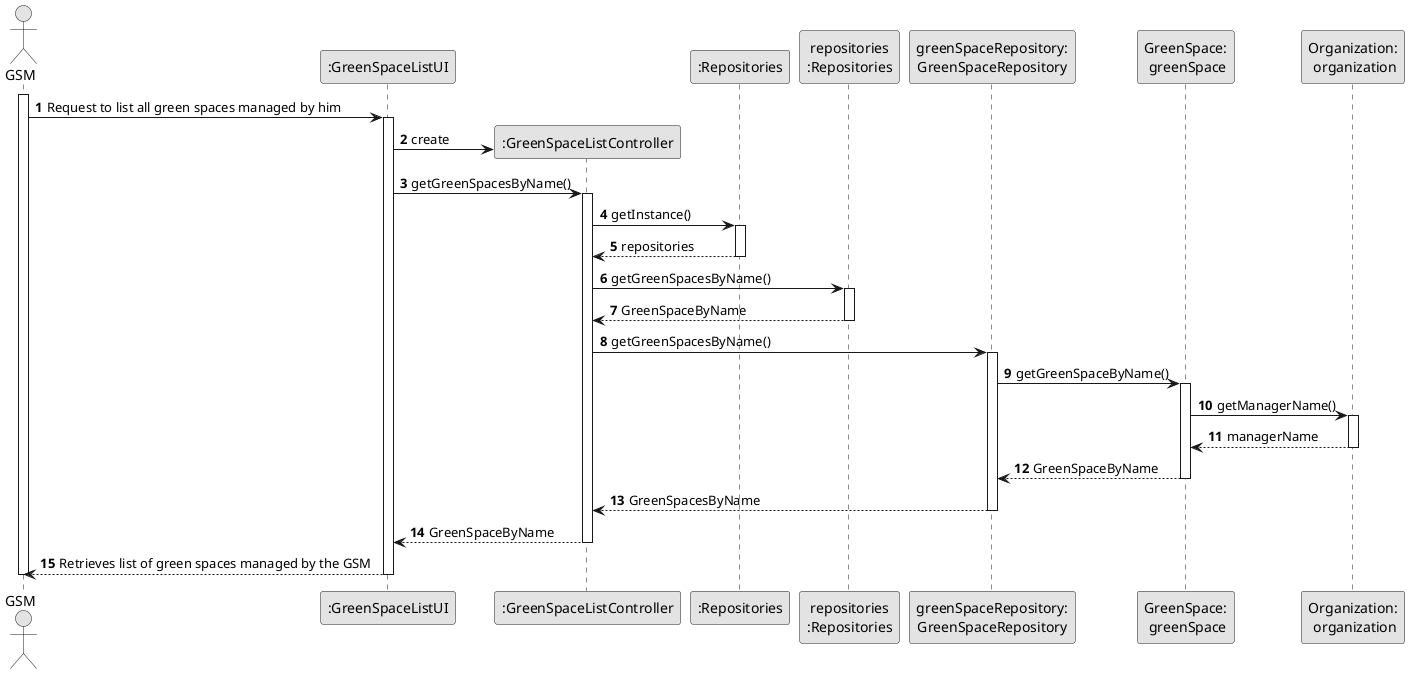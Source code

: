 @startuml
skinparam monochrome true
skinparam packageStyle rectangle
skinparam shadowing false

autonumber

'hide footbox
actor "GSM" as ADM
participant ":GreenSpaceListUI" as UI
participant ":GreenSpaceListController" as CTRL
participant ":Repositories" as RepositorySingleton
participant "repositories\n:Repositories" as PLAT
participant "greenSpaceRepository:\nGreenSpaceRepository" as GreenSpaceRepository
participant "GreenSpace:\n greenSpace" as GreenSpace
participant "Organization:\n organization" as Organization
activate ADM

    ADM -> UI : Request to list all green spaces managed by him

    activate UI

        UI -> CTRL** : create

        UI -> CTRL : getGreenSpacesByName()
        activate CTRL

            CTRL -> RepositorySingleton : getInstance()
            activate RepositorySingleton

                RepositorySingleton --> CTRL: repositories
            deactivate RepositorySingleton

            CTRL -> PLAT : getGreenSpacesByName()
            activate PLAT

                PLAT --> CTRL: GreenSpaceByName
            deactivate PLAT

            CTRL -> GreenSpaceRepository : getGreenSpacesByName()
            activate GreenSpaceRepository

                GreenSpaceRepository -> GreenSpace: getGreenSpaceByName()
                activate GreenSpace

                    GreenSpace -> Organization: getManagerName()
                    activate Organization

                        Organization --> GreenSpace: managerName
                    deactivate Organization

                    GreenSpace --> GreenSpaceRepository : GreenSpaceByName
                deactivate GreenSpace
                GreenSpaceRepository --> CTRL : GreenSpacesByName
            deactivate GreenSpaceRepository


            CTRL --> UI : GreenSpaceByName
        deactivate CTRL

        UI --> ADM : Retrieves list of green spaces managed by the GSM
    deactivate UI


deactivate ADM

@enduml